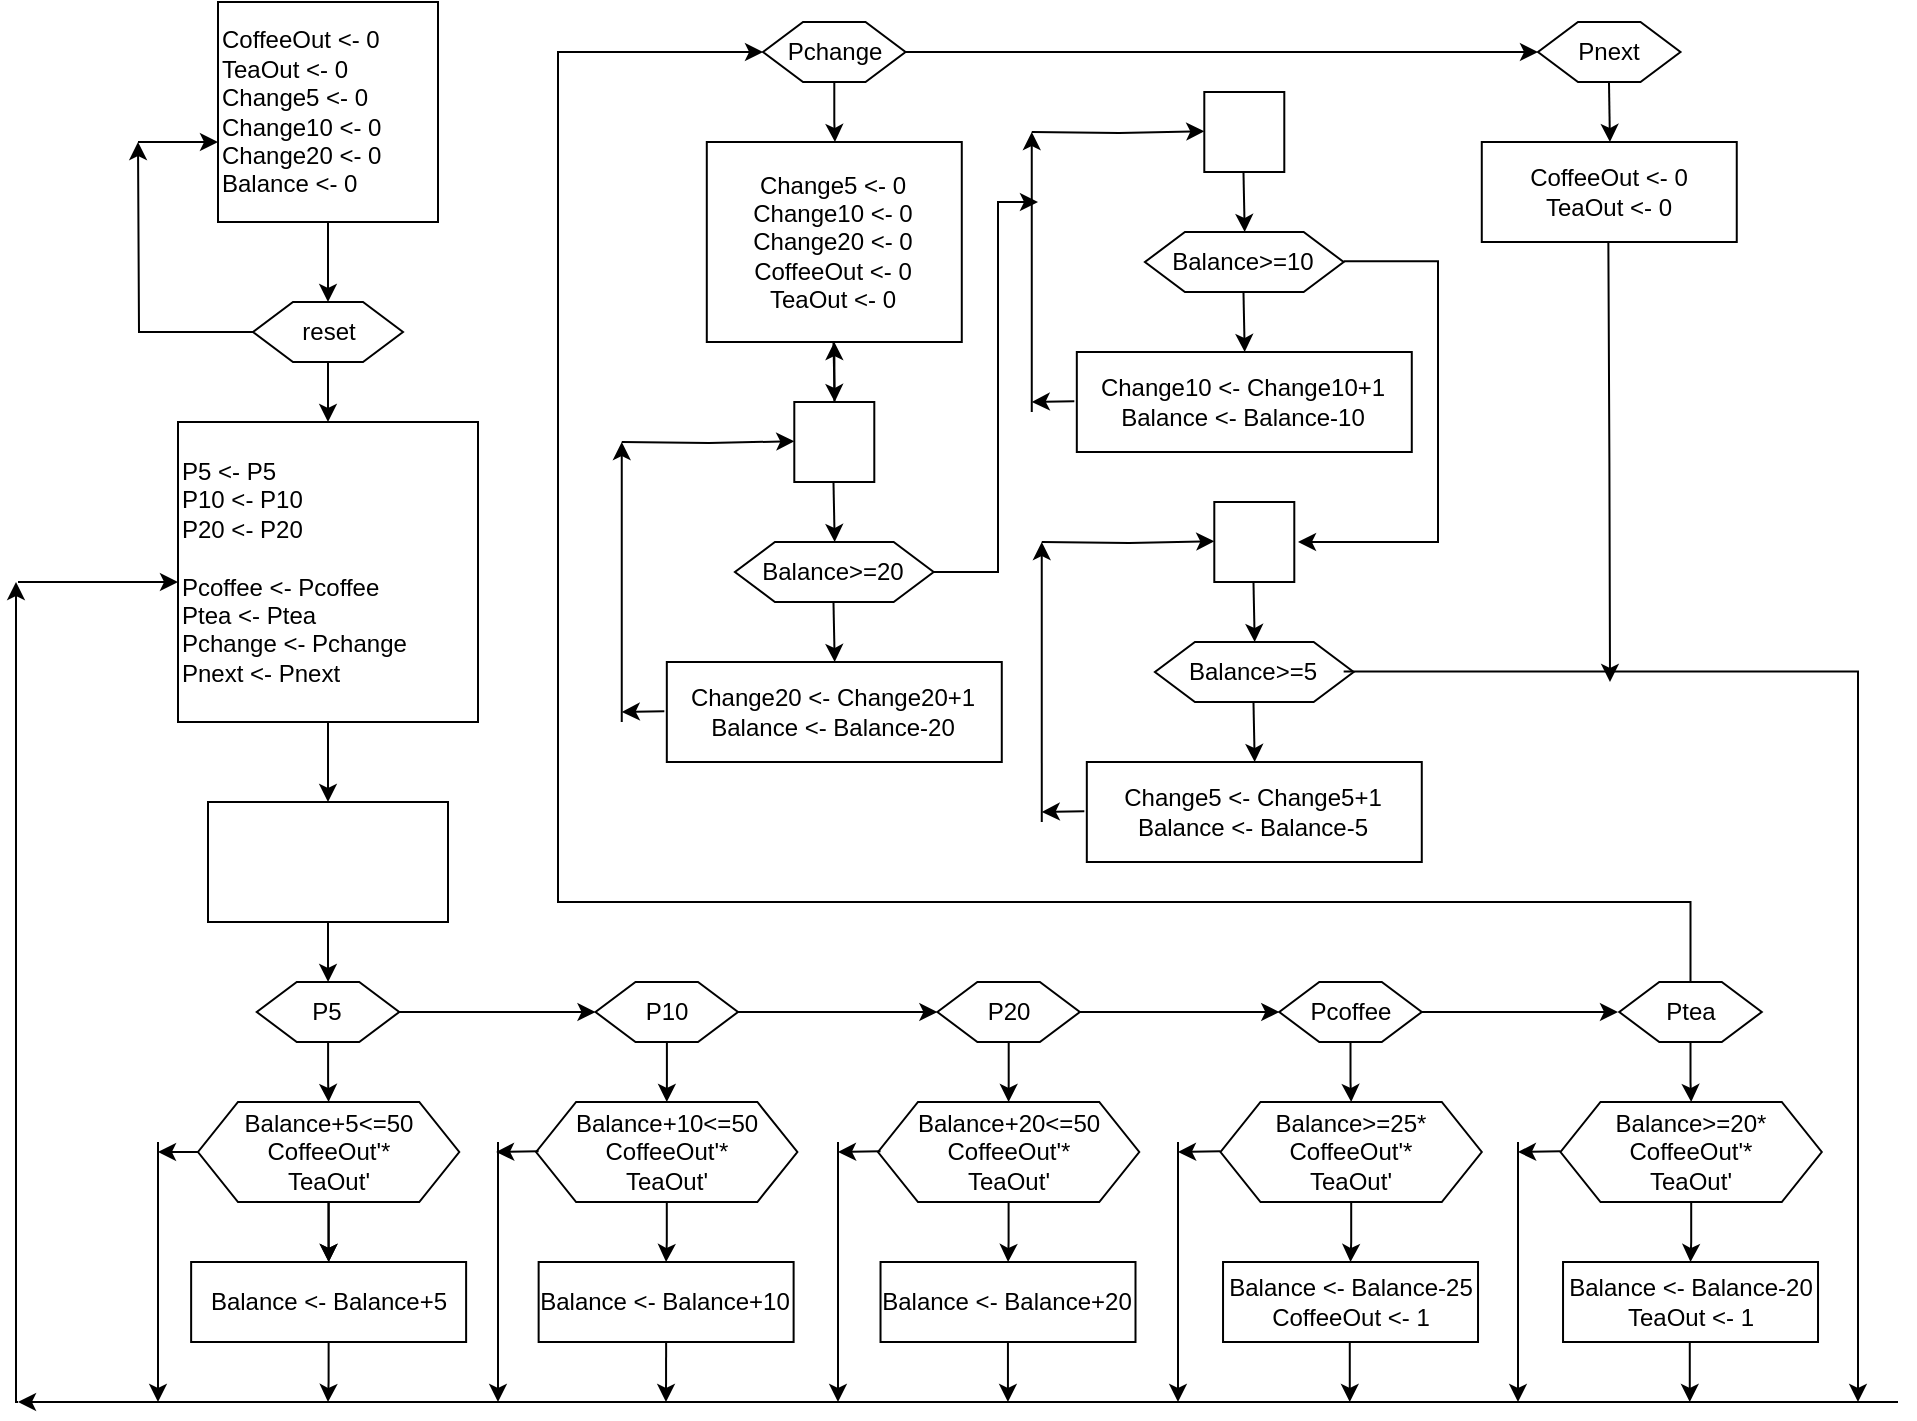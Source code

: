 <mxfile version="22.0.8" type="github">
  <diagram name="Page-1" id="a-lz978gGx6K19uARcvc">
    <mxGraphModel dx="2284" dy="790" grid="1" gridSize="10" guides="1" tooltips="1" connect="1" arrows="1" fold="1" page="1" pageScale="1" pageWidth="850" pageHeight="1100" math="0" shadow="0">
      <root>
        <mxCell id="0" />
        <mxCell id="1" parent="0" />
        <mxCell id="YPnYqugieRIAXHoPEM4v-4" value="" style="edgeStyle=orthogonalEdgeStyle;rounded=0;orthogonalLoop=1;jettySize=auto;html=1;" parent="1" source="YPnYqugieRIAXHoPEM4v-1" target="YPnYqugieRIAXHoPEM4v-2" edge="1">
          <mxGeometry relative="1" as="geometry" />
        </mxCell>
        <mxCell id="YPnYqugieRIAXHoPEM4v-1" value="CoffeeOut &amp;lt;- 0&lt;br&gt;TeaOut &amp;lt;- 0&lt;br&gt;Change5 &amp;lt;- 0&lt;br&gt;Change10 &amp;lt;- 0&lt;br&gt;Change20 &amp;lt;- 0&lt;br&gt;&lt;div style=&quot;&quot;&gt;&lt;span style=&quot;background-color: initial;&quot;&gt;Balance &amp;lt;- 0&lt;/span&gt;&lt;/div&gt;" style="whiteSpace=wrap;html=1;aspect=fixed;align=left;" parent="1" vertex="1">
          <mxGeometry x="80" y="80" width="110" height="110" as="geometry" />
        </mxCell>
        <mxCell id="YPnYqugieRIAXHoPEM4v-5" style="edgeStyle=orthogonalEdgeStyle;rounded=0;orthogonalLoop=1;jettySize=auto;html=1;" parent="1" source="YPnYqugieRIAXHoPEM4v-2" edge="1">
          <mxGeometry relative="1" as="geometry">
            <mxPoint x="40" y="150" as="targetPoint" />
          </mxGeometry>
        </mxCell>
        <mxCell id="YPnYqugieRIAXHoPEM4v-8" style="edgeStyle=orthogonalEdgeStyle;rounded=0;orthogonalLoop=1;jettySize=auto;html=1;exitX=0.5;exitY=1;exitDx=0;exitDy=0;" parent="1" source="YPnYqugieRIAXHoPEM4v-2" edge="1">
          <mxGeometry relative="1" as="geometry">
            <mxPoint x="135" y="290" as="targetPoint" />
          </mxGeometry>
        </mxCell>
        <mxCell id="YPnYqugieRIAXHoPEM4v-2" value="reset" style="shape=hexagon;perimeter=hexagonPerimeter2;whiteSpace=wrap;html=1;fixedSize=1;" parent="1" vertex="1">
          <mxGeometry x="97.5" y="230" width="75" height="30" as="geometry" />
        </mxCell>
        <mxCell id="YPnYqugieRIAXHoPEM4v-7" value="" style="endArrow=classic;html=1;rounded=0;" parent="1" edge="1">
          <mxGeometry width="50" height="50" relative="1" as="geometry">
            <mxPoint x="40" y="150" as="sourcePoint" />
            <mxPoint x="80" y="150" as="targetPoint" />
          </mxGeometry>
        </mxCell>
        <mxCell id="YPnYqugieRIAXHoPEM4v-11" value="" style="edgeStyle=orthogonalEdgeStyle;rounded=0;orthogonalLoop=1;jettySize=auto;html=1;" parent="1" source="YPnYqugieRIAXHoPEM4v-9" target="YPnYqugieRIAXHoPEM4v-10" edge="1">
          <mxGeometry relative="1" as="geometry" />
        </mxCell>
        <mxCell id="YPnYqugieRIAXHoPEM4v-9" value="P5 &amp;lt;- P5&lt;br&gt;P10 &amp;lt;- P10&lt;br&gt;P20 &amp;lt;- P20&lt;br&gt;&lt;br&gt;Pcoffee &amp;lt;- Pcoffee&lt;br&gt;Ptea &amp;lt;- Ptea&lt;br&gt;&lt;div style=&quot;&quot;&gt;&lt;span style=&quot;background-color: initial;&quot;&gt;Pchange &amp;lt;- Pchange&lt;/span&gt;&lt;/div&gt;&lt;div style=&quot;&quot;&gt;&lt;span style=&quot;background-color: initial;&quot;&gt;Pnext &amp;lt;- Pnext&lt;br&gt;&lt;/span&gt;&lt;/div&gt;" style="whiteSpace=wrap;html=1;aspect=fixed;align=left;" parent="1" vertex="1">
          <mxGeometry x="60" y="290" width="150" height="150" as="geometry" />
        </mxCell>
        <mxCell id="B4vN6VEIP0nUrANsFfqJ-2" value="" style="edgeStyle=orthogonalEdgeStyle;rounded=0;orthogonalLoop=1;jettySize=auto;html=1;" edge="1" parent="1" source="YPnYqugieRIAXHoPEM4v-10" target="B4vN6VEIP0nUrANsFfqJ-1">
          <mxGeometry relative="1" as="geometry" />
        </mxCell>
        <mxCell id="YPnYqugieRIAXHoPEM4v-10" value="" style="whiteSpace=wrap;html=1;align=left;" parent="1" vertex="1">
          <mxGeometry x="75" y="480" width="120" height="60" as="geometry" />
        </mxCell>
        <mxCell id="B4vN6VEIP0nUrANsFfqJ-4" value="" style="edgeStyle=orthogonalEdgeStyle;rounded=0;orthogonalLoop=1;jettySize=auto;html=1;entryX=0;entryY=0.5;entryDx=0;entryDy=0;" edge="1" parent="1" source="B4vN6VEIP0nUrANsFfqJ-1" target="B4vN6VEIP0nUrANsFfqJ-14">
          <mxGeometry relative="1" as="geometry">
            <mxPoint x="230" y="585" as="targetPoint" />
          </mxGeometry>
        </mxCell>
        <mxCell id="B4vN6VEIP0nUrANsFfqJ-6" value="" style="edgeStyle=orthogonalEdgeStyle;rounded=0;orthogonalLoop=1;jettySize=auto;html=1;" edge="1" parent="1" source="B4vN6VEIP0nUrANsFfqJ-1" target="B4vN6VEIP0nUrANsFfqJ-5">
          <mxGeometry relative="1" as="geometry" />
        </mxCell>
        <mxCell id="B4vN6VEIP0nUrANsFfqJ-1" value="P5" style="shape=hexagon;perimeter=hexagonPerimeter2;whiteSpace=wrap;html=1;fixedSize=1;" vertex="1" parent="1">
          <mxGeometry x="99.38" y="570" width="71.25" height="30" as="geometry" />
        </mxCell>
        <mxCell id="B4vN6VEIP0nUrANsFfqJ-8" value="" style="edgeStyle=orthogonalEdgeStyle;rounded=0;orthogonalLoop=1;jettySize=auto;html=1;" edge="1" parent="1" source="B4vN6VEIP0nUrANsFfqJ-5" target="B4vN6VEIP0nUrANsFfqJ-7">
          <mxGeometry relative="1" as="geometry" />
        </mxCell>
        <mxCell id="B4vN6VEIP0nUrANsFfqJ-21" value="" style="edgeStyle=orthogonalEdgeStyle;rounded=0;orthogonalLoop=1;jettySize=auto;html=1;" edge="1" parent="1" source="B4vN6VEIP0nUrANsFfqJ-5" target="B4vN6VEIP0nUrANsFfqJ-7">
          <mxGeometry relative="1" as="geometry" />
        </mxCell>
        <mxCell id="B4vN6VEIP0nUrANsFfqJ-5" value="Balance+5&amp;lt;=50&lt;br&gt;CoffeeOut&#39;*&lt;br&gt;TeaOut&#39;" style="shape=hexagon;perimeter=hexagonPerimeter2;whiteSpace=wrap;html=1;fixedSize=1;" vertex="1" parent="1">
          <mxGeometry x="70" y="630" width="130.63" height="50" as="geometry" />
        </mxCell>
        <mxCell id="B4vN6VEIP0nUrANsFfqJ-7" value="Balance &amp;lt;- Balance+5" style="whiteSpace=wrap;html=1;" vertex="1" parent="1">
          <mxGeometry x="66.57" y="710" width="137.49" height="40" as="geometry" />
        </mxCell>
        <mxCell id="B4vN6VEIP0nUrANsFfqJ-10" value="" style="endArrow=classic;html=1;rounded=0;" edge="1" parent="1">
          <mxGeometry width="50" height="50" relative="1" as="geometry">
            <mxPoint x="-20" y="370" as="sourcePoint" />
            <mxPoint x="60" y="370" as="targetPoint" />
          </mxGeometry>
        </mxCell>
        <mxCell id="B4vN6VEIP0nUrANsFfqJ-11" value="" style="endArrow=classic;html=1;rounded=0;exitX=0;exitY=0.5;exitDx=0;exitDy=0;" edge="1" parent="1" source="B4vN6VEIP0nUrANsFfqJ-5">
          <mxGeometry width="50" height="50" relative="1" as="geometry">
            <mxPoint x="30" y="654.63" as="sourcePoint" />
            <mxPoint x="50" y="655" as="targetPoint" />
          </mxGeometry>
        </mxCell>
        <mxCell id="B4vN6VEIP0nUrANsFfqJ-12" value="" style="edgeStyle=orthogonalEdgeStyle;rounded=0;orthogonalLoop=1;jettySize=auto;html=1;entryX=0;entryY=0.5;entryDx=0;entryDy=0;" edge="1" parent="1" source="B4vN6VEIP0nUrANsFfqJ-14" target="B4vN6VEIP0nUrANsFfqJ-26">
          <mxGeometry relative="1" as="geometry">
            <mxPoint x="380" y="585" as="targetPoint" />
          </mxGeometry>
        </mxCell>
        <mxCell id="B4vN6VEIP0nUrANsFfqJ-13" value="" style="edgeStyle=orthogonalEdgeStyle;rounded=0;orthogonalLoop=1;jettySize=auto;html=1;" edge="1" parent="1" source="B4vN6VEIP0nUrANsFfqJ-14" target="B4vN6VEIP0nUrANsFfqJ-16">
          <mxGeometry relative="1" as="geometry" />
        </mxCell>
        <mxCell id="B4vN6VEIP0nUrANsFfqJ-14" value="P10" style="shape=hexagon;perimeter=hexagonPerimeter2;whiteSpace=wrap;html=1;fixedSize=1;" vertex="1" parent="1">
          <mxGeometry x="268.75" y="570" width="71.25" height="30" as="geometry" />
        </mxCell>
        <mxCell id="B4vN6VEIP0nUrANsFfqJ-15" value="" style="edgeStyle=orthogonalEdgeStyle;rounded=0;orthogonalLoop=1;jettySize=auto;html=1;" edge="1" parent="1" source="B4vN6VEIP0nUrANsFfqJ-16" target="B4vN6VEIP0nUrANsFfqJ-17">
          <mxGeometry relative="1" as="geometry" />
        </mxCell>
        <mxCell id="B4vN6VEIP0nUrANsFfqJ-16" value="Balance+10&amp;lt;=50&lt;br&gt;CoffeeOut&#39;*&lt;br&gt;TeaOut&#39;" style="shape=hexagon;perimeter=hexagonPerimeter2;whiteSpace=wrap;html=1;fixedSize=1;" vertex="1" parent="1">
          <mxGeometry x="239.06" y="630" width="130.63" height="50" as="geometry" />
        </mxCell>
        <mxCell id="B4vN6VEIP0nUrANsFfqJ-17" value="Balance &amp;lt;- Balance+10" style="whiteSpace=wrap;html=1;" vertex="1" parent="1">
          <mxGeometry x="240.32" y="710" width="127.49" height="40" as="geometry" />
        </mxCell>
        <mxCell id="B4vN6VEIP0nUrANsFfqJ-19" value="" style="endArrow=classic;html=1;rounded=0;" edge="1" parent="1">
          <mxGeometry width="50" height="50" relative="1" as="geometry">
            <mxPoint x="920" y="780" as="sourcePoint" />
            <mxPoint x="-20" y="780" as="targetPoint" />
          </mxGeometry>
        </mxCell>
        <mxCell id="B4vN6VEIP0nUrANsFfqJ-20" value="" style="edgeStyle=orthogonalEdgeStyle;rounded=0;orthogonalLoop=1;jettySize=auto;html=1;exitX=0.5;exitY=1;exitDx=0;exitDy=0;" edge="1" parent="1" source="B4vN6VEIP0nUrANsFfqJ-17">
          <mxGeometry relative="1" as="geometry">
            <mxPoint x="284.63" y="800" as="sourcePoint" />
            <mxPoint x="304" y="780" as="targetPoint" />
          </mxGeometry>
        </mxCell>
        <mxCell id="B4vN6VEIP0nUrANsFfqJ-22" value="" style="edgeStyle=orthogonalEdgeStyle;rounded=0;orthogonalLoop=1;jettySize=auto;html=1;" edge="1" parent="1">
          <mxGeometry relative="1" as="geometry">
            <mxPoint x="-20" y="780" as="sourcePoint" />
            <mxPoint x="-21" y="370" as="targetPoint" />
            <Array as="points">
              <mxPoint x="-21" y="780" />
            </Array>
          </mxGeometry>
        </mxCell>
        <mxCell id="B4vN6VEIP0nUrANsFfqJ-23" value="" style="edgeStyle=orthogonalEdgeStyle;rounded=0;orthogonalLoop=1;jettySize=auto;html=1;exitX=0.5;exitY=1;exitDx=0;exitDy=0;" edge="1" parent="1" source="B4vN6VEIP0nUrANsFfqJ-7">
          <mxGeometry relative="1" as="geometry">
            <mxPoint x="60" y="740" as="sourcePoint" />
            <mxPoint x="135" y="780" as="targetPoint" />
            <Array as="points">
              <mxPoint x="135" y="770" />
              <mxPoint x="135" y="770" />
            </Array>
          </mxGeometry>
        </mxCell>
        <mxCell id="B4vN6VEIP0nUrANsFfqJ-24" value="" style="edgeStyle=orthogonalEdgeStyle;rounded=0;orthogonalLoop=1;jettySize=auto;html=1;entryX=0;entryY=0.5;entryDx=0;entryDy=0;" edge="1" parent="1" source="B4vN6VEIP0nUrANsFfqJ-26" target="B4vN6VEIP0nUrANsFfqJ-36">
          <mxGeometry relative="1" as="geometry">
            <mxPoint x="570.31" y="585" as="targetPoint" />
          </mxGeometry>
        </mxCell>
        <mxCell id="B4vN6VEIP0nUrANsFfqJ-25" value="" style="edgeStyle=orthogonalEdgeStyle;rounded=0;orthogonalLoop=1;jettySize=auto;html=1;" edge="1" parent="1" source="B4vN6VEIP0nUrANsFfqJ-26" target="B4vN6VEIP0nUrANsFfqJ-28">
          <mxGeometry relative="1" as="geometry" />
        </mxCell>
        <mxCell id="B4vN6VEIP0nUrANsFfqJ-26" value="P20" style="shape=hexagon;perimeter=hexagonPerimeter2;whiteSpace=wrap;html=1;fixedSize=1;" vertex="1" parent="1">
          <mxGeometry x="439.69" y="570" width="71.25" height="30" as="geometry" />
        </mxCell>
        <mxCell id="B4vN6VEIP0nUrANsFfqJ-27" value="" style="edgeStyle=orthogonalEdgeStyle;rounded=0;orthogonalLoop=1;jettySize=auto;html=1;" edge="1" parent="1" source="B4vN6VEIP0nUrANsFfqJ-28" target="B4vN6VEIP0nUrANsFfqJ-29">
          <mxGeometry relative="1" as="geometry" />
        </mxCell>
        <mxCell id="B4vN6VEIP0nUrANsFfqJ-28" value="Balance+20&amp;lt;=50&lt;br&gt;CoffeeOut&#39;*&lt;br&gt;TeaOut&#39;" style="shape=hexagon;perimeter=hexagonPerimeter2;whiteSpace=wrap;html=1;fixedSize=1;" vertex="1" parent="1">
          <mxGeometry x="410" y="630" width="130.63" height="50" as="geometry" />
        </mxCell>
        <mxCell id="B4vN6VEIP0nUrANsFfqJ-29" value="Balance &amp;lt;- Balance+20" style="whiteSpace=wrap;html=1;" vertex="1" parent="1">
          <mxGeometry x="411.26" y="710" width="127.49" height="40" as="geometry" />
        </mxCell>
        <mxCell id="B4vN6VEIP0nUrANsFfqJ-34" value="" style="edgeStyle=orthogonalEdgeStyle;rounded=0;orthogonalLoop=1;jettySize=auto;html=1;" edge="1" parent="1" source="B4vN6VEIP0nUrANsFfqJ-36">
          <mxGeometry relative="1" as="geometry">
            <mxPoint x="780" y="585" as="targetPoint" />
          </mxGeometry>
        </mxCell>
        <mxCell id="B4vN6VEIP0nUrANsFfqJ-35" value="" style="edgeStyle=orthogonalEdgeStyle;rounded=0;orthogonalLoop=1;jettySize=auto;html=1;" edge="1" parent="1" source="B4vN6VEIP0nUrANsFfqJ-36" target="B4vN6VEIP0nUrANsFfqJ-38">
          <mxGeometry relative="1" as="geometry" />
        </mxCell>
        <mxCell id="B4vN6VEIP0nUrANsFfqJ-36" value="Pcoffee" style="shape=hexagon;perimeter=hexagonPerimeter2;whiteSpace=wrap;html=1;fixedSize=1;" vertex="1" parent="1">
          <mxGeometry x="610.64" y="570" width="71.25" height="30" as="geometry" />
        </mxCell>
        <mxCell id="B4vN6VEIP0nUrANsFfqJ-37" value="" style="edgeStyle=orthogonalEdgeStyle;rounded=0;orthogonalLoop=1;jettySize=auto;html=1;" edge="1" parent="1" source="B4vN6VEIP0nUrANsFfqJ-38" target="B4vN6VEIP0nUrANsFfqJ-39">
          <mxGeometry relative="1" as="geometry" />
        </mxCell>
        <mxCell id="B4vN6VEIP0nUrANsFfqJ-38" value="Balance&amp;gt;=25*&lt;br&gt;CoffeeOut&#39;*&lt;br&gt;TeaOut&#39;" style="shape=hexagon;perimeter=hexagonPerimeter2;whiteSpace=wrap;html=1;fixedSize=1;" vertex="1" parent="1">
          <mxGeometry x="581.26" y="630" width="130.63" height="50" as="geometry" />
        </mxCell>
        <mxCell id="B4vN6VEIP0nUrANsFfqJ-39" value="Balance &amp;lt;- Balance-25&lt;br&gt;CoffeeOut &amp;lt;- 1" style="whiteSpace=wrap;html=1;" vertex="1" parent="1">
          <mxGeometry x="582.52" y="710" width="127.49" height="40" as="geometry" />
        </mxCell>
        <mxCell id="B4vN6VEIP0nUrANsFfqJ-40" value="" style="edgeStyle=orthogonalEdgeStyle;rounded=0;orthogonalLoop=1;jettySize=auto;html=1;" edge="1" parent="1">
          <mxGeometry relative="1" as="geometry">
            <mxPoint x="645.89" y="750" as="sourcePoint" />
            <mxPoint x="645.89" y="780" as="targetPoint" />
          </mxGeometry>
        </mxCell>
        <mxCell id="B4vN6VEIP0nUrANsFfqJ-43" value="" style="edgeStyle=orthogonalEdgeStyle;rounded=0;orthogonalLoop=1;jettySize=auto;html=1;" edge="1" parent="1">
          <mxGeometry relative="1" as="geometry">
            <mxPoint x="50" y="650" as="sourcePoint" />
            <mxPoint x="50" y="780" as="targetPoint" />
          </mxGeometry>
        </mxCell>
        <mxCell id="B4vN6VEIP0nUrANsFfqJ-45" value="" style="endArrow=classic;html=1;rounded=0;exitX=0;exitY=0.5;exitDx=0;exitDy=0;" edge="1" parent="1">
          <mxGeometry width="50" height="50" relative="1" as="geometry">
            <mxPoint x="240.32" y="654.66" as="sourcePoint" />
            <mxPoint x="219.06" y="655" as="targetPoint" />
          </mxGeometry>
        </mxCell>
        <mxCell id="B4vN6VEIP0nUrANsFfqJ-46" value="" style="edgeStyle=orthogonalEdgeStyle;rounded=0;orthogonalLoop=1;jettySize=auto;html=1;" edge="1" parent="1">
          <mxGeometry relative="1" as="geometry">
            <mxPoint x="220" y="650" as="sourcePoint" />
            <mxPoint x="220" y="780" as="targetPoint" />
          </mxGeometry>
        </mxCell>
        <mxCell id="B4vN6VEIP0nUrANsFfqJ-47" value="" style="endArrow=classic;html=1;rounded=0;exitX=0;exitY=0.5;exitDx=0;exitDy=0;" edge="1" parent="1">
          <mxGeometry width="50" height="50" relative="1" as="geometry">
            <mxPoint x="411.26" y="654.66" as="sourcePoint" />
            <mxPoint x="390" y="655" as="targetPoint" />
          </mxGeometry>
        </mxCell>
        <mxCell id="B4vN6VEIP0nUrANsFfqJ-48" value="" style="edgeStyle=orthogonalEdgeStyle;rounded=0;orthogonalLoop=1;jettySize=auto;html=1;" edge="1" parent="1">
          <mxGeometry relative="1" as="geometry">
            <mxPoint x="390" y="650" as="sourcePoint" />
            <mxPoint x="390" y="780" as="targetPoint" />
          </mxGeometry>
        </mxCell>
        <mxCell id="B4vN6VEIP0nUrANsFfqJ-49" value="" style="edgeStyle=orthogonalEdgeStyle;rounded=0;orthogonalLoop=1;jettySize=auto;html=1;exitX=0.5;exitY=1;exitDx=0;exitDy=0;" edge="1" parent="1">
          <mxGeometry relative="1" as="geometry">
            <mxPoint x="474.97" y="750" as="sourcePoint" />
            <mxPoint x="474.97" y="780" as="targetPoint" />
          </mxGeometry>
        </mxCell>
        <mxCell id="B4vN6VEIP0nUrANsFfqJ-50" value="" style="endArrow=classic;html=1;rounded=0;exitX=0;exitY=0.5;exitDx=0;exitDy=0;" edge="1" parent="1">
          <mxGeometry width="50" height="50" relative="1" as="geometry">
            <mxPoint x="581.26" y="654.66" as="sourcePoint" />
            <mxPoint x="560" y="655" as="targetPoint" />
          </mxGeometry>
        </mxCell>
        <mxCell id="B4vN6VEIP0nUrANsFfqJ-51" value="" style="edgeStyle=orthogonalEdgeStyle;rounded=0;orthogonalLoop=1;jettySize=auto;html=1;" edge="1" parent="1">
          <mxGeometry relative="1" as="geometry">
            <mxPoint x="560" y="650" as="sourcePoint" />
            <mxPoint x="560" y="780" as="targetPoint" />
          </mxGeometry>
        </mxCell>
        <mxCell id="B4vN6VEIP0nUrANsFfqJ-52" value="" style="edgeStyle=orthogonalEdgeStyle;rounded=0;orthogonalLoop=1;jettySize=auto;html=1;entryX=0;entryY=0.5;entryDx=0;entryDy=0;" edge="1" parent="1" source="B4vN6VEIP0nUrANsFfqJ-54" target="B4vN6VEIP0nUrANsFfqJ-64">
          <mxGeometry relative="1" as="geometry">
            <mxPoint x="910" y="585" as="targetPoint" />
            <Array as="points">
              <mxPoint x="816" y="530" />
              <mxPoint x="250" y="530" />
              <mxPoint x="250" y="105" />
            </Array>
          </mxGeometry>
        </mxCell>
        <mxCell id="B4vN6VEIP0nUrANsFfqJ-53" value="" style="edgeStyle=orthogonalEdgeStyle;rounded=0;orthogonalLoop=1;jettySize=auto;html=1;" edge="1" parent="1" source="B4vN6VEIP0nUrANsFfqJ-54" target="B4vN6VEIP0nUrANsFfqJ-56">
          <mxGeometry relative="1" as="geometry" />
        </mxCell>
        <mxCell id="B4vN6VEIP0nUrANsFfqJ-54" value="Ptea" style="shape=hexagon;perimeter=hexagonPerimeter2;whiteSpace=wrap;html=1;fixedSize=1;" vertex="1" parent="1">
          <mxGeometry x="780.64" y="570" width="71.25" height="30" as="geometry" />
        </mxCell>
        <mxCell id="B4vN6VEIP0nUrANsFfqJ-55" value="" style="edgeStyle=orthogonalEdgeStyle;rounded=0;orthogonalLoop=1;jettySize=auto;html=1;" edge="1" parent="1" source="B4vN6VEIP0nUrANsFfqJ-56" target="B4vN6VEIP0nUrANsFfqJ-57">
          <mxGeometry relative="1" as="geometry" />
        </mxCell>
        <mxCell id="B4vN6VEIP0nUrANsFfqJ-56" value="Balance&amp;gt;=20*&lt;br&gt;CoffeeOut&#39;*&lt;br&gt;TeaOut&#39;" style="shape=hexagon;perimeter=hexagonPerimeter2;whiteSpace=wrap;html=1;fixedSize=1;" vertex="1" parent="1">
          <mxGeometry x="751.26" y="630" width="130.63" height="50" as="geometry" />
        </mxCell>
        <mxCell id="B4vN6VEIP0nUrANsFfqJ-57" value="Balance &amp;lt;- Balance-20&lt;br&gt;TeaOut &amp;lt;- 1" style="whiteSpace=wrap;html=1;" vertex="1" parent="1">
          <mxGeometry x="752.52" y="710" width="127.49" height="40" as="geometry" />
        </mxCell>
        <mxCell id="B4vN6VEIP0nUrANsFfqJ-58" value="" style="edgeStyle=orthogonalEdgeStyle;rounded=0;orthogonalLoop=1;jettySize=auto;html=1;" edge="1" parent="1">
          <mxGeometry relative="1" as="geometry">
            <mxPoint x="815.89" y="750" as="sourcePoint" />
            <mxPoint x="815.89" y="780" as="targetPoint" />
          </mxGeometry>
        </mxCell>
        <mxCell id="B4vN6VEIP0nUrANsFfqJ-59" value="" style="endArrow=classic;html=1;rounded=0;exitX=0;exitY=0.5;exitDx=0;exitDy=0;" edge="1" parent="1">
          <mxGeometry width="50" height="50" relative="1" as="geometry">
            <mxPoint x="751.26" y="654.66" as="sourcePoint" />
            <mxPoint x="730" y="655" as="targetPoint" />
          </mxGeometry>
        </mxCell>
        <mxCell id="B4vN6VEIP0nUrANsFfqJ-60" value="" style="edgeStyle=orthogonalEdgeStyle;rounded=0;orthogonalLoop=1;jettySize=auto;html=1;" edge="1" parent="1">
          <mxGeometry relative="1" as="geometry">
            <mxPoint x="730" y="650" as="sourcePoint" />
            <mxPoint x="730" y="780" as="targetPoint" />
          </mxGeometry>
        </mxCell>
        <mxCell id="B4vN6VEIP0nUrANsFfqJ-62" value="" style="edgeStyle=orthogonalEdgeStyle;rounded=0;orthogonalLoop=1;jettySize=auto;html=1;" edge="1" parent="1" source="B4vN6VEIP0nUrANsFfqJ-64">
          <mxGeometry relative="1" as="geometry">
            <mxPoint x="740" y="105" as="targetPoint" />
          </mxGeometry>
        </mxCell>
        <mxCell id="B4vN6VEIP0nUrANsFfqJ-63" value="" style="edgeStyle=orthogonalEdgeStyle;rounded=0;orthogonalLoop=1;jettySize=auto;html=1;" edge="1" parent="1" source="B4vN6VEIP0nUrANsFfqJ-64">
          <mxGeometry relative="1" as="geometry">
            <mxPoint x="388.48" y="150" as="targetPoint" />
          </mxGeometry>
        </mxCell>
        <mxCell id="B4vN6VEIP0nUrANsFfqJ-64" value="Pchange" style="shape=hexagon;perimeter=hexagonPerimeter2;whiteSpace=wrap;html=1;fixedSize=1;" vertex="1" parent="1">
          <mxGeometry x="352.52" y="90" width="71.25" height="30" as="geometry" />
        </mxCell>
        <mxCell id="B4vN6VEIP0nUrANsFfqJ-67" value="Change5 &amp;lt;- 0&lt;br&gt;Change10 &amp;lt;- 0&lt;br&gt;Change20 &amp;lt;- 0&lt;br&gt;CoffeeOut &amp;lt;- 0&lt;br&gt;TeaOut &amp;lt;- 0" style="whiteSpace=wrap;html=1;" vertex="1" parent="1">
          <mxGeometry x="324.4" y="150" width="127.49" height="100" as="geometry" />
        </mxCell>
        <mxCell id="B4vN6VEIP0nUrANsFfqJ-68" value="" style="edgeStyle=orthogonalEdgeStyle;rounded=0;orthogonalLoop=1;jettySize=auto;html=1;" edge="1" parent="1">
          <mxGeometry relative="1" as="geometry">
            <mxPoint x="281.89" y="440" as="sourcePoint" />
            <mxPoint x="281.88" y="300" as="targetPoint" />
          </mxGeometry>
        </mxCell>
        <mxCell id="B4vN6VEIP0nUrANsFfqJ-87" value="" style="edgeStyle=orthogonalEdgeStyle;rounded=0;orthogonalLoop=1;jettySize=auto;html=1;" edge="1" parent="1" source="B4vN6VEIP0nUrANsFfqJ-71">
          <mxGeometry relative="1" as="geometry">
            <mxPoint x="490" y="180" as="targetPoint" />
            <Array as="points">
              <mxPoint x="470" y="365" />
              <mxPoint x="470" y="180" />
            </Array>
          </mxGeometry>
        </mxCell>
        <mxCell id="B4vN6VEIP0nUrANsFfqJ-71" value="Balance&amp;gt;=20" style="shape=hexagon;perimeter=hexagonPerimeter2;whiteSpace=wrap;html=1;fixedSize=1;" vertex="1" parent="1">
          <mxGeometry x="338.47" y="350" width="99.36" height="30" as="geometry" />
        </mxCell>
        <mxCell id="B4vN6VEIP0nUrANsFfqJ-72" value="" style="edgeStyle=orthogonalEdgeStyle;rounded=0;orthogonalLoop=1;jettySize=auto;html=1;" edge="1" parent="1">
          <mxGeometry relative="1" as="geometry">
            <mxPoint x="387.74" y="250" as="sourcePoint" />
            <mxPoint x="388.34" y="280" as="targetPoint" />
          </mxGeometry>
        </mxCell>
        <mxCell id="B4vN6VEIP0nUrANsFfqJ-73" value="" style="edgeStyle=orthogonalEdgeStyle;rounded=0;orthogonalLoop=1;jettySize=auto;html=1;" edge="1" parent="1">
          <mxGeometry relative="1" as="geometry">
            <mxPoint x="387.74" y="380" as="sourcePoint" />
            <mxPoint x="388.34" y="410" as="targetPoint" />
          </mxGeometry>
        </mxCell>
        <mxCell id="B4vN6VEIP0nUrANsFfqJ-74" value="Change20 &amp;lt;- Change20+1&lt;br&gt;Balance &amp;lt;- Balance-20" style="whiteSpace=wrap;html=1;" vertex="1" parent="1">
          <mxGeometry x="304.41" y="410" width="167.48" height="50" as="geometry" />
        </mxCell>
        <mxCell id="B4vN6VEIP0nUrANsFfqJ-97" style="edgeStyle=orthogonalEdgeStyle;rounded=0;orthogonalLoop=1;jettySize=auto;html=1;" edge="1" parent="1" source="B4vN6VEIP0nUrANsFfqJ-75" target="B4vN6VEIP0nUrANsFfqJ-67">
          <mxGeometry relative="1" as="geometry" />
        </mxCell>
        <mxCell id="B4vN6VEIP0nUrANsFfqJ-75" value="" style="whiteSpace=wrap;html=1;aspect=fixed;" vertex="1" parent="1">
          <mxGeometry x="368.15" y="280" width="40" height="40" as="geometry" />
        </mxCell>
        <mxCell id="B4vN6VEIP0nUrANsFfqJ-76" value="" style="edgeStyle=orthogonalEdgeStyle;rounded=0;orthogonalLoop=1;jettySize=auto;html=1;" edge="1" parent="1">
          <mxGeometry relative="1" as="geometry">
            <mxPoint x="387.74" y="320" as="sourcePoint" />
            <mxPoint x="388.34" y="350" as="targetPoint" />
          </mxGeometry>
        </mxCell>
        <mxCell id="B4vN6VEIP0nUrANsFfqJ-77" value="" style="endArrow=classic;html=1;rounded=0;exitX=0;exitY=0.5;exitDx=0;exitDy=0;" edge="1" parent="1">
          <mxGeometry width="50" height="50" relative="1" as="geometry">
            <mxPoint x="303.15" y="434.6" as="sourcePoint" />
            <mxPoint x="281.89" y="434.94" as="targetPoint" />
          </mxGeometry>
        </mxCell>
        <mxCell id="B4vN6VEIP0nUrANsFfqJ-78" value="" style="edgeStyle=orthogonalEdgeStyle;rounded=0;orthogonalLoop=1;jettySize=auto;html=1;entryX=0;entryY=0.5;entryDx=0;entryDy=0;" edge="1" parent="1">
          <mxGeometry relative="1" as="geometry">
            <mxPoint x="368.15" y="299.6" as="targetPoint" />
            <mxPoint x="281.88" y="300" as="sourcePoint" />
          </mxGeometry>
        </mxCell>
        <mxCell id="B4vN6VEIP0nUrANsFfqJ-79" value="" style="edgeStyle=orthogonalEdgeStyle;rounded=0;orthogonalLoop=1;jettySize=auto;html=1;" edge="1" parent="1">
          <mxGeometry relative="1" as="geometry">
            <mxPoint x="486.89" y="285" as="sourcePoint" />
            <mxPoint x="486.88" y="145" as="targetPoint" />
          </mxGeometry>
        </mxCell>
        <mxCell id="B4vN6VEIP0nUrANsFfqJ-80" value="Balance&amp;gt;=10" style="shape=hexagon;perimeter=hexagonPerimeter2;whiteSpace=wrap;html=1;fixedSize=1;" vertex="1" parent="1">
          <mxGeometry x="543.47" y="195" width="99.36" height="30" as="geometry" />
        </mxCell>
        <mxCell id="B4vN6VEIP0nUrANsFfqJ-81" value="" style="edgeStyle=orthogonalEdgeStyle;rounded=0;orthogonalLoop=1;jettySize=auto;html=1;" edge="1" parent="1">
          <mxGeometry relative="1" as="geometry">
            <mxPoint x="592.74" y="225" as="sourcePoint" />
            <mxPoint x="593.34" y="255" as="targetPoint" />
          </mxGeometry>
        </mxCell>
        <mxCell id="B4vN6VEIP0nUrANsFfqJ-82" value="Change10 &amp;lt;- Change10+1&lt;br&gt;Balance &amp;lt;- Balance-10" style="whiteSpace=wrap;html=1;" vertex="1" parent="1">
          <mxGeometry x="509.41" y="255" width="167.48" height="50" as="geometry" />
        </mxCell>
        <mxCell id="B4vN6VEIP0nUrANsFfqJ-83" value="" style="whiteSpace=wrap;html=1;aspect=fixed;" vertex="1" parent="1">
          <mxGeometry x="573.15" y="125" width="40" height="40" as="geometry" />
        </mxCell>
        <mxCell id="B4vN6VEIP0nUrANsFfqJ-84" value="" style="edgeStyle=orthogonalEdgeStyle;rounded=0;orthogonalLoop=1;jettySize=auto;html=1;" edge="1" parent="1">
          <mxGeometry relative="1" as="geometry">
            <mxPoint x="592.74" y="165" as="sourcePoint" />
            <mxPoint x="593.34" y="195" as="targetPoint" />
          </mxGeometry>
        </mxCell>
        <mxCell id="B4vN6VEIP0nUrANsFfqJ-85" value="" style="endArrow=classic;html=1;rounded=0;exitX=0;exitY=0.5;exitDx=0;exitDy=0;" edge="1" parent="1">
          <mxGeometry width="50" height="50" relative="1" as="geometry">
            <mxPoint x="508.15" y="279.6" as="sourcePoint" />
            <mxPoint x="486.89" y="279.94" as="targetPoint" />
          </mxGeometry>
        </mxCell>
        <mxCell id="B4vN6VEIP0nUrANsFfqJ-86" value="" style="edgeStyle=orthogonalEdgeStyle;rounded=0;orthogonalLoop=1;jettySize=auto;html=1;entryX=0;entryY=0.5;entryDx=0;entryDy=0;" edge="1" parent="1">
          <mxGeometry relative="1" as="geometry">
            <mxPoint x="573.15" y="144.6" as="targetPoint" />
            <mxPoint x="486.88" y="145" as="sourcePoint" />
          </mxGeometry>
        </mxCell>
        <mxCell id="B4vN6VEIP0nUrANsFfqJ-88" value="" style="edgeStyle=orthogonalEdgeStyle;rounded=0;orthogonalLoop=1;jettySize=auto;html=1;" edge="1" parent="1">
          <mxGeometry relative="1" as="geometry">
            <mxPoint x="491.89" y="490" as="sourcePoint" />
            <mxPoint x="491.88" y="350" as="targetPoint" />
          </mxGeometry>
        </mxCell>
        <mxCell id="B4vN6VEIP0nUrANsFfqJ-89" value="Balance&amp;gt;=5" style="shape=hexagon;perimeter=hexagonPerimeter2;whiteSpace=wrap;html=1;fixedSize=1;" vertex="1" parent="1">
          <mxGeometry x="548.47" y="400" width="99.36" height="30" as="geometry" />
        </mxCell>
        <mxCell id="B4vN6VEIP0nUrANsFfqJ-90" value="" style="edgeStyle=orthogonalEdgeStyle;rounded=0;orthogonalLoop=1;jettySize=auto;html=1;" edge="1" parent="1">
          <mxGeometry relative="1" as="geometry">
            <mxPoint x="597.74" y="430" as="sourcePoint" />
            <mxPoint x="598.34" y="460" as="targetPoint" />
          </mxGeometry>
        </mxCell>
        <mxCell id="B4vN6VEIP0nUrANsFfqJ-91" value="Change5 &amp;lt;- Change5+1&lt;br&gt;Balance &amp;lt;- Balance-5" style="whiteSpace=wrap;html=1;" vertex="1" parent="1">
          <mxGeometry x="514.41" y="460" width="167.48" height="50" as="geometry" />
        </mxCell>
        <mxCell id="B4vN6VEIP0nUrANsFfqJ-92" value="" style="whiteSpace=wrap;html=1;aspect=fixed;" vertex="1" parent="1">
          <mxGeometry x="578.15" y="330" width="40" height="40" as="geometry" />
        </mxCell>
        <mxCell id="B4vN6VEIP0nUrANsFfqJ-93" value="" style="edgeStyle=orthogonalEdgeStyle;rounded=0;orthogonalLoop=1;jettySize=auto;html=1;" edge="1" parent="1">
          <mxGeometry relative="1" as="geometry">
            <mxPoint x="597.74" y="370" as="sourcePoint" />
            <mxPoint x="598.34" y="400" as="targetPoint" />
          </mxGeometry>
        </mxCell>
        <mxCell id="B4vN6VEIP0nUrANsFfqJ-94" value="" style="endArrow=classic;html=1;rounded=0;exitX=0;exitY=0.5;exitDx=0;exitDy=0;" edge="1" parent="1">
          <mxGeometry width="50" height="50" relative="1" as="geometry">
            <mxPoint x="513.15" y="484.6" as="sourcePoint" />
            <mxPoint x="491.89" y="484.94" as="targetPoint" />
          </mxGeometry>
        </mxCell>
        <mxCell id="B4vN6VEIP0nUrANsFfqJ-95" value="" style="edgeStyle=orthogonalEdgeStyle;rounded=0;orthogonalLoop=1;jettySize=auto;html=1;entryX=0;entryY=0.5;entryDx=0;entryDy=0;" edge="1" parent="1">
          <mxGeometry relative="1" as="geometry">
            <mxPoint x="578.15" y="349.6" as="targetPoint" />
            <mxPoint x="491.88" y="350" as="sourcePoint" />
          </mxGeometry>
        </mxCell>
        <mxCell id="B4vN6VEIP0nUrANsFfqJ-96" value="" style="edgeStyle=orthogonalEdgeStyle;rounded=0;orthogonalLoop=1;jettySize=auto;html=1;" edge="1" parent="1">
          <mxGeometry relative="1" as="geometry">
            <mxPoint x="642.83" y="209.6" as="sourcePoint" />
            <mxPoint x="620" y="350" as="targetPoint" />
            <Array as="points">
              <mxPoint x="690" y="210" />
              <mxPoint x="690" y="350" />
            </Array>
          </mxGeometry>
        </mxCell>
        <mxCell id="B4vN6VEIP0nUrANsFfqJ-98" value="" style="edgeStyle=orthogonalEdgeStyle;rounded=0;orthogonalLoop=1;jettySize=auto;html=1;" edge="1" parent="1">
          <mxGeometry relative="1" as="geometry">
            <mxPoint x="642.83" y="414.8" as="sourcePoint" />
            <mxPoint x="900" y="780" as="targetPoint" />
            <Array as="points">
              <mxPoint x="900" y="415" />
              <mxPoint x="900" y="780" />
            </Array>
          </mxGeometry>
        </mxCell>
        <mxCell id="B4vN6VEIP0nUrANsFfqJ-99" value="Pnext" style="shape=hexagon;perimeter=hexagonPerimeter2;whiteSpace=wrap;html=1;fixedSize=1;" vertex="1" parent="1">
          <mxGeometry x="740" y="90" width="71.25" height="30" as="geometry" />
        </mxCell>
        <mxCell id="B4vN6VEIP0nUrANsFfqJ-100" value="" style="edgeStyle=orthogonalEdgeStyle;rounded=0;orthogonalLoop=1;jettySize=auto;html=1;" edge="1" parent="1">
          <mxGeometry relative="1" as="geometry">
            <mxPoint x="775.49" y="120" as="sourcePoint" />
            <mxPoint x="775.97" y="150" as="targetPoint" />
          </mxGeometry>
        </mxCell>
        <mxCell id="B4vN6VEIP0nUrANsFfqJ-101" value="CoffeeOut &amp;lt;- 0&lt;br&gt;TeaOut &amp;lt;- 0" style="whiteSpace=wrap;html=1;" vertex="1" parent="1">
          <mxGeometry x="711.89" y="150" width="127.49" height="50" as="geometry" />
        </mxCell>
        <mxCell id="B4vN6VEIP0nUrANsFfqJ-102" value="" style="edgeStyle=orthogonalEdgeStyle;rounded=0;orthogonalLoop=1;jettySize=auto;html=1;" edge="1" parent="1">
          <mxGeometry relative="1" as="geometry">
            <mxPoint x="775.18" y="200" as="sourcePoint" />
            <mxPoint x="776" y="420" as="targetPoint" />
          </mxGeometry>
        </mxCell>
      </root>
    </mxGraphModel>
  </diagram>
</mxfile>
